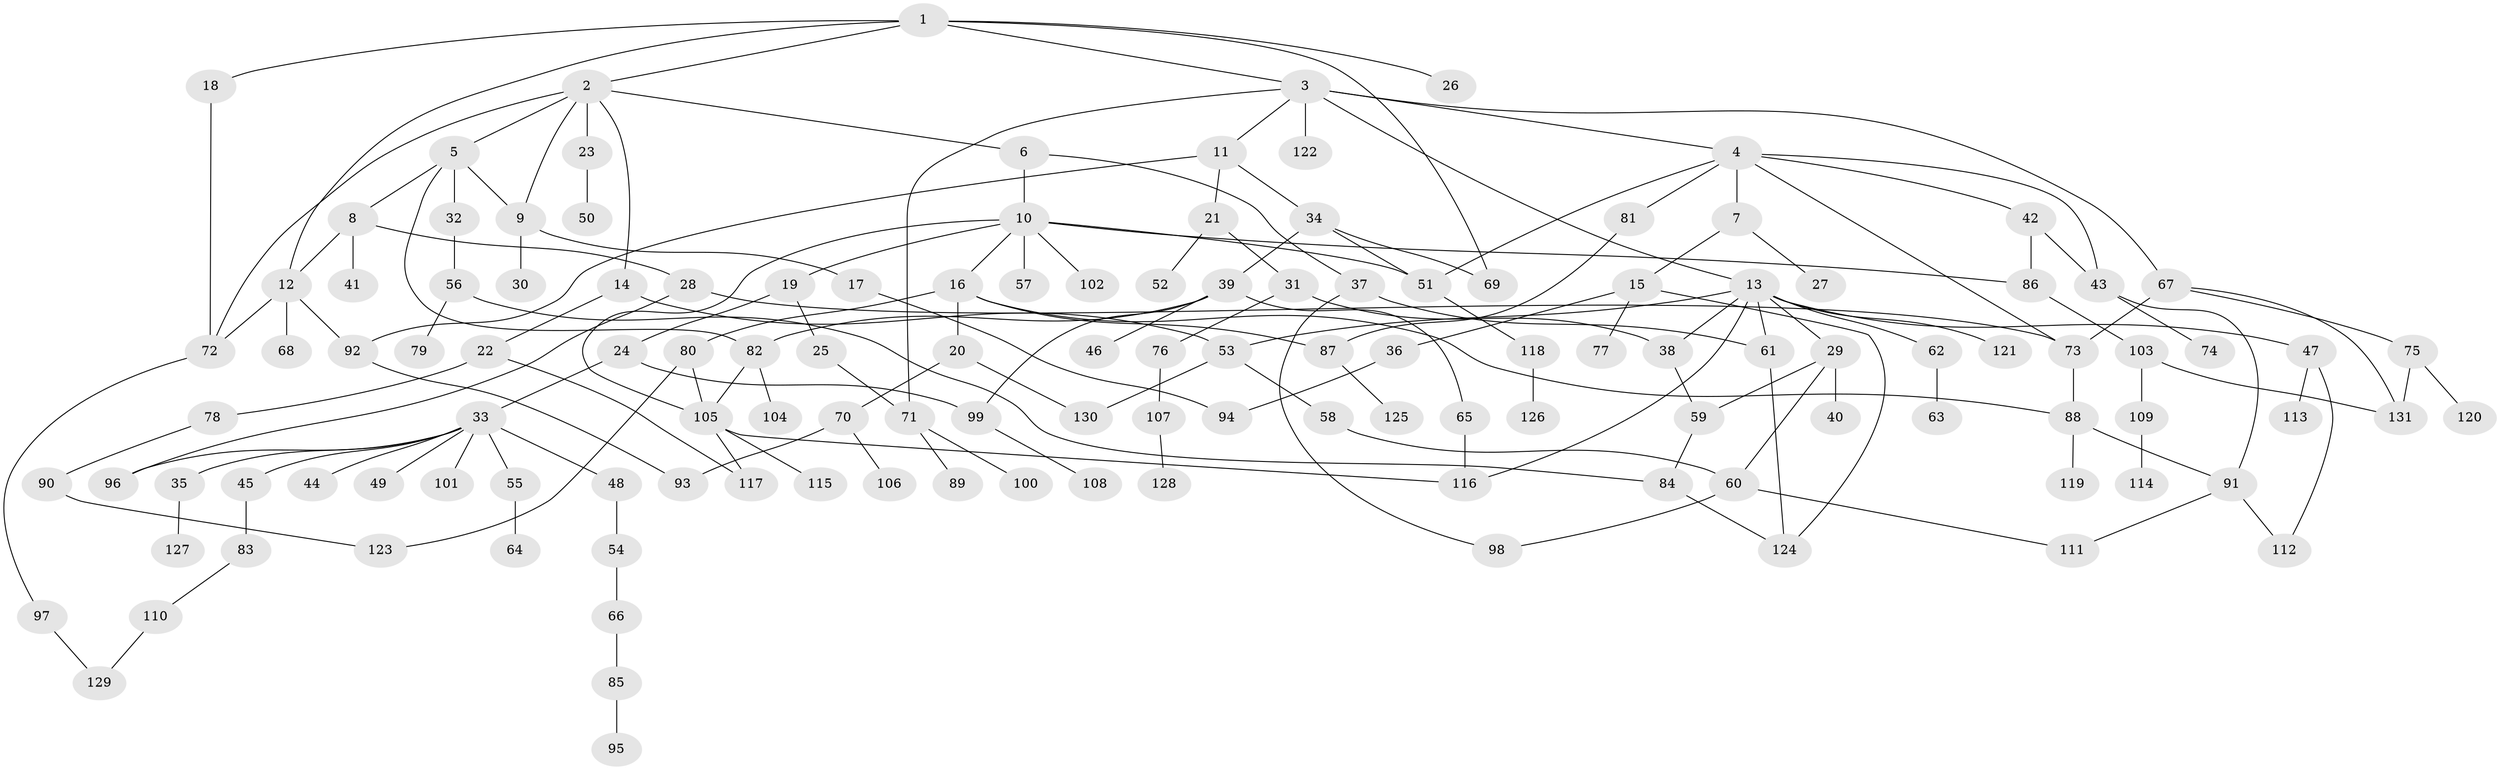 // Generated by graph-tools (version 1.1) at 2025/01/03/09/25 03:01:10]
// undirected, 131 vertices, 172 edges
graph export_dot {
graph [start="1"]
  node [color=gray90,style=filled];
  1;
  2;
  3;
  4;
  5;
  6;
  7;
  8;
  9;
  10;
  11;
  12;
  13;
  14;
  15;
  16;
  17;
  18;
  19;
  20;
  21;
  22;
  23;
  24;
  25;
  26;
  27;
  28;
  29;
  30;
  31;
  32;
  33;
  34;
  35;
  36;
  37;
  38;
  39;
  40;
  41;
  42;
  43;
  44;
  45;
  46;
  47;
  48;
  49;
  50;
  51;
  52;
  53;
  54;
  55;
  56;
  57;
  58;
  59;
  60;
  61;
  62;
  63;
  64;
  65;
  66;
  67;
  68;
  69;
  70;
  71;
  72;
  73;
  74;
  75;
  76;
  77;
  78;
  79;
  80;
  81;
  82;
  83;
  84;
  85;
  86;
  87;
  88;
  89;
  90;
  91;
  92;
  93;
  94;
  95;
  96;
  97;
  98;
  99;
  100;
  101;
  102;
  103;
  104;
  105;
  106;
  107;
  108;
  109;
  110;
  111;
  112;
  113;
  114;
  115;
  116;
  117;
  118;
  119;
  120;
  121;
  122;
  123;
  124;
  125;
  126;
  127;
  128;
  129;
  130;
  131;
  1 -- 2;
  1 -- 3;
  1 -- 12;
  1 -- 18;
  1 -- 26;
  1 -- 69;
  2 -- 5;
  2 -- 6;
  2 -- 14;
  2 -- 23;
  2 -- 9;
  2 -- 72;
  3 -- 4;
  3 -- 11;
  3 -- 13;
  3 -- 67;
  3 -- 122;
  3 -- 71;
  4 -- 7;
  4 -- 42;
  4 -- 81;
  4 -- 73;
  4 -- 43;
  4 -- 51;
  5 -- 8;
  5 -- 9;
  5 -- 32;
  5 -- 82;
  6 -- 10;
  6 -- 37;
  7 -- 15;
  7 -- 27;
  8 -- 28;
  8 -- 41;
  8 -- 12;
  9 -- 17;
  9 -- 30;
  10 -- 16;
  10 -- 19;
  10 -- 51;
  10 -- 57;
  10 -- 86;
  10 -- 102;
  10 -- 105;
  11 -- 21;
  11 -- 34;
  11 -- 92;
  12 -- 68;
  12 -- 92;
  12 -- 72;
  13 -- 29;
  13 -- 38;
  13 -- 47;
  13 -- 62;
  13 -- 116;
  13 -- 121;
  13 -- 61;
  13 -- 53;
  14 -- 22;
  14 -- 53;
  15 -- 36;
  15 -- 77;
  15 -- 124;
  16 -- 20;
  16 -- 80;
  16 -- 88;
  16 -- 87;
  17 -- 94;
  18 -- 72;
  19 -- 24;
  19 -- 25;
  20 -- 70;
  20 -- 130;
  21 -- 31;
  21 -- 52;
  22 -- 78;
  22 -- 117;
  23 -- 50;
  24 -- 33;
  24 -- 99;
  25 -- 71;
  28 -- 73;
  28 -- 96;
  29 -- 40;
  29 -- 59;
  29 -- 60;
  31 -- 76;
  31 -- 38;
  32 -- 56;
  33 -- 35;
  33 -- 44;
  33 -- 45;
  33 -- 48;
  33 -- 49;
  33 -- 55;
  33 -- 101;
  33 -- 96;
  34 -- 39;
  34 -- 51;
  34 -- 69;
  35 -- 127;
  36 -- 94;
  37 -- 61;
  37 -- 98;
  38 -- 59;
  39 -- 46;
  39 -- 65;
  39 -- 99;
  39 -- 82;
  42 -- 43;
  42 -- 86;
  43 -- 74;
  43 -- 91;
  45 -- 83;
  47 -- 112;
  47 -- 113;
  48 -- 54;
  51 -- 118;
  53 -- 58;
  53 -- 130;
  54 -- 66;
  55 -- 64;
  56 -- 79;
  56 -- 84;
  58 -- 60;
  59 -- 84;
  60 -- 111;
  60 -- 98;
  61 -- 124;
  62 -- 63;
  65 -- 116;
  66 -- 85;
  67 -- 75;
  67 -- 73;
  67 -- 131;
  70 -- 106;
  70 -- 93;
  71 -- 89;
  71 -- 100;
  72 -- 97;
  73 -- 88;
  75 -- 120;
  75 -- 131;
  76 -- 107;
  78 -- 90;
  80 -- 123;
  80 -- 105;
  81 -- 87;
  82 -- 104;
  82 -- 105;
  83 -- 110;
  84 -- 124;
  85 -- 95;
  86 -- 103;
  87 -- 125;
  88 -- 91;
  88 -- 119;
  90 -- 123;
  91 -- 111;
  91 -- 112;
  92 -- 93;
  97 -- 129;
  99 -- 108;
  103 -- 109;
  103 -- 131;
  105 -- 115;
  105 -- 116;
  105 -- 117;
  107 -- 128;
  109 -- 114;
  110 -- 129;
  118 -- 126;
}
